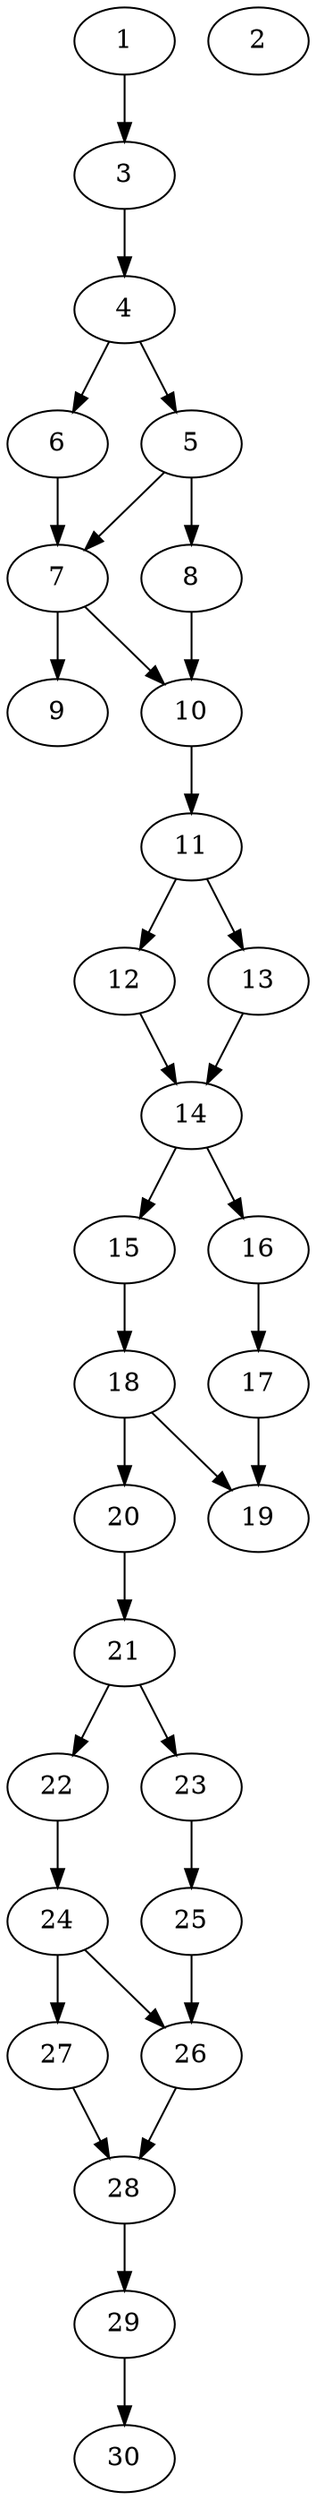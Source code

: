 // DAG automatically generated by daggen at Thu Oct  3 14:04:18 2019
// ./daggen --dot -n 30 --ccr 0.3 --fat 0.3 --regular 0.7 --density 0.7 --mindata 5242880 --maxdata 52428800 
digraph G {
  1 [size="31590400", alpha="0.16", expect_size="9477120"] 
  1 -> 3 [size ="9477120"]
  2 [size="123190613", alpha="0.19", expect_size="36957184"] 
  3 [size="19128320", alpha="0.06", expect_size="5738496"] 
  3 -> 4 [size ="5738496"]
  4 [size="22091093", alpha="0.12", expect_size="6627328"] 
  4 -> 5 [size ="6627328"]
  4 -> 6 [size ="6627328"]
  5 [size="116135253", alpha="0.14", expect_size="34840576"] 
  5 -> 7 [size ="34840576"]
  5 -> 8 [size ="34840576"]
  6 [size="68611413", alpha="0.13", expect_size="20583424"] 
  6 -> 7 [size ="20583424"]
  7 [size="113814187", alpha="0.02", expect_size="34144256"] 
  7 -> 9 [size ="34144256"]
  7 -> 10 [size ="34144256"]
  8 [size="41581227", alpha="0.00", expect_size="12474368"] 
  8 -> 10 [size ="12474368"]
  9 [size="101850453", alpha="0.20", expect_size="30555136"] 
  10 [size="26374827", alpha="0.09", expect_size="7912448"] 
  10 -> 11 [size ="7912448"]
  11 [size="129273173", alpha="0.11", expect_size="38781952"] 
  11 -> 12 [size ="38781952"]
  11 -> 13 [size ="38781952"]
  12 [size="97307307", alpha="0.18", expect_size="29192192"] 
  12 -> 14 [size ="29192192"]
  13 [size="93105493", alpha="0.20", expect_size="27931648"] 
  13 -> 14 [size ="27931648"]
  14 [size="139270827", alpha="0.18", expect_size="41781248"] 
  14 -> 15 [size ="41781248"]
  14 -> 16 [size ="41781248"]
  15 [size="80073387", alpha="0.18", expect_size="24022016"] 
  15 -> 18 [size ="24022016"]
  16 [size="32829440", alpha="0.16", expect_size="9848832"] 
  16 -> 17 [size ="9848832"]
  17 [size="133437440", alpha="0.11", expect_size="40031232"] 
  17 -> 19 [size ="40031232"]
  18 [size="146879147", alpha="0.18", expect_size="44063744"] 
  18 -> 19 [size ="44063744"]
  18 -> 20 [size ="44063744"]
  19 [size="148360533", alpha="0.19", expect_size="44508160"] 
  20 [size="147025920", alpha="0.10", expect_size="44107776"] 
  20 -> 21 [size ="44107776"]
  21 [size="58354347", alpha="0.03", expect_size="17506304"] 
  21 -> 22 [size ="17506304"]
  21 -> 23 [size ="17506304"]
  22 [size="147339947", alpha="0.09", expect_size="44201984"] 
  22 -> 24 [size ="44201984"]
  23 [size="129447253", alpha="0.15", expect_size="38834176"] 
  23 -> 25 [size ="38834176"]
  24 [size="126334293", alpha="0.02", expect_size="37900288"] 
  24 -> 26 [size ="37900288"]
  24 -> 27 [size ="37900288"]
  25 [size="110759253", alpha="0.02", expect_size="33227776"] 
  25 -> 26 [size ="33227776"]
  26 [size="92453547", alpha="0.08", expect_size="27736064"] 
  26 -> 28 [size ="27736064"]
  27 [size="60955307", alpha="0.06", expect_size="18286592"] 
  27 -> 28 [size ="18286592"]
  28 [size="148848640", alpha="0.07", expect_size="44654592"] 
  28 -> 29 [size ="44654592"]
  29 [size="132051627", alpha="0.19", expect_size="39615488"] 
  29 -> 30 [size ="39615488"]
  30 [size="125904213", alpha="0.12", expect_size="37771264"] 
}
